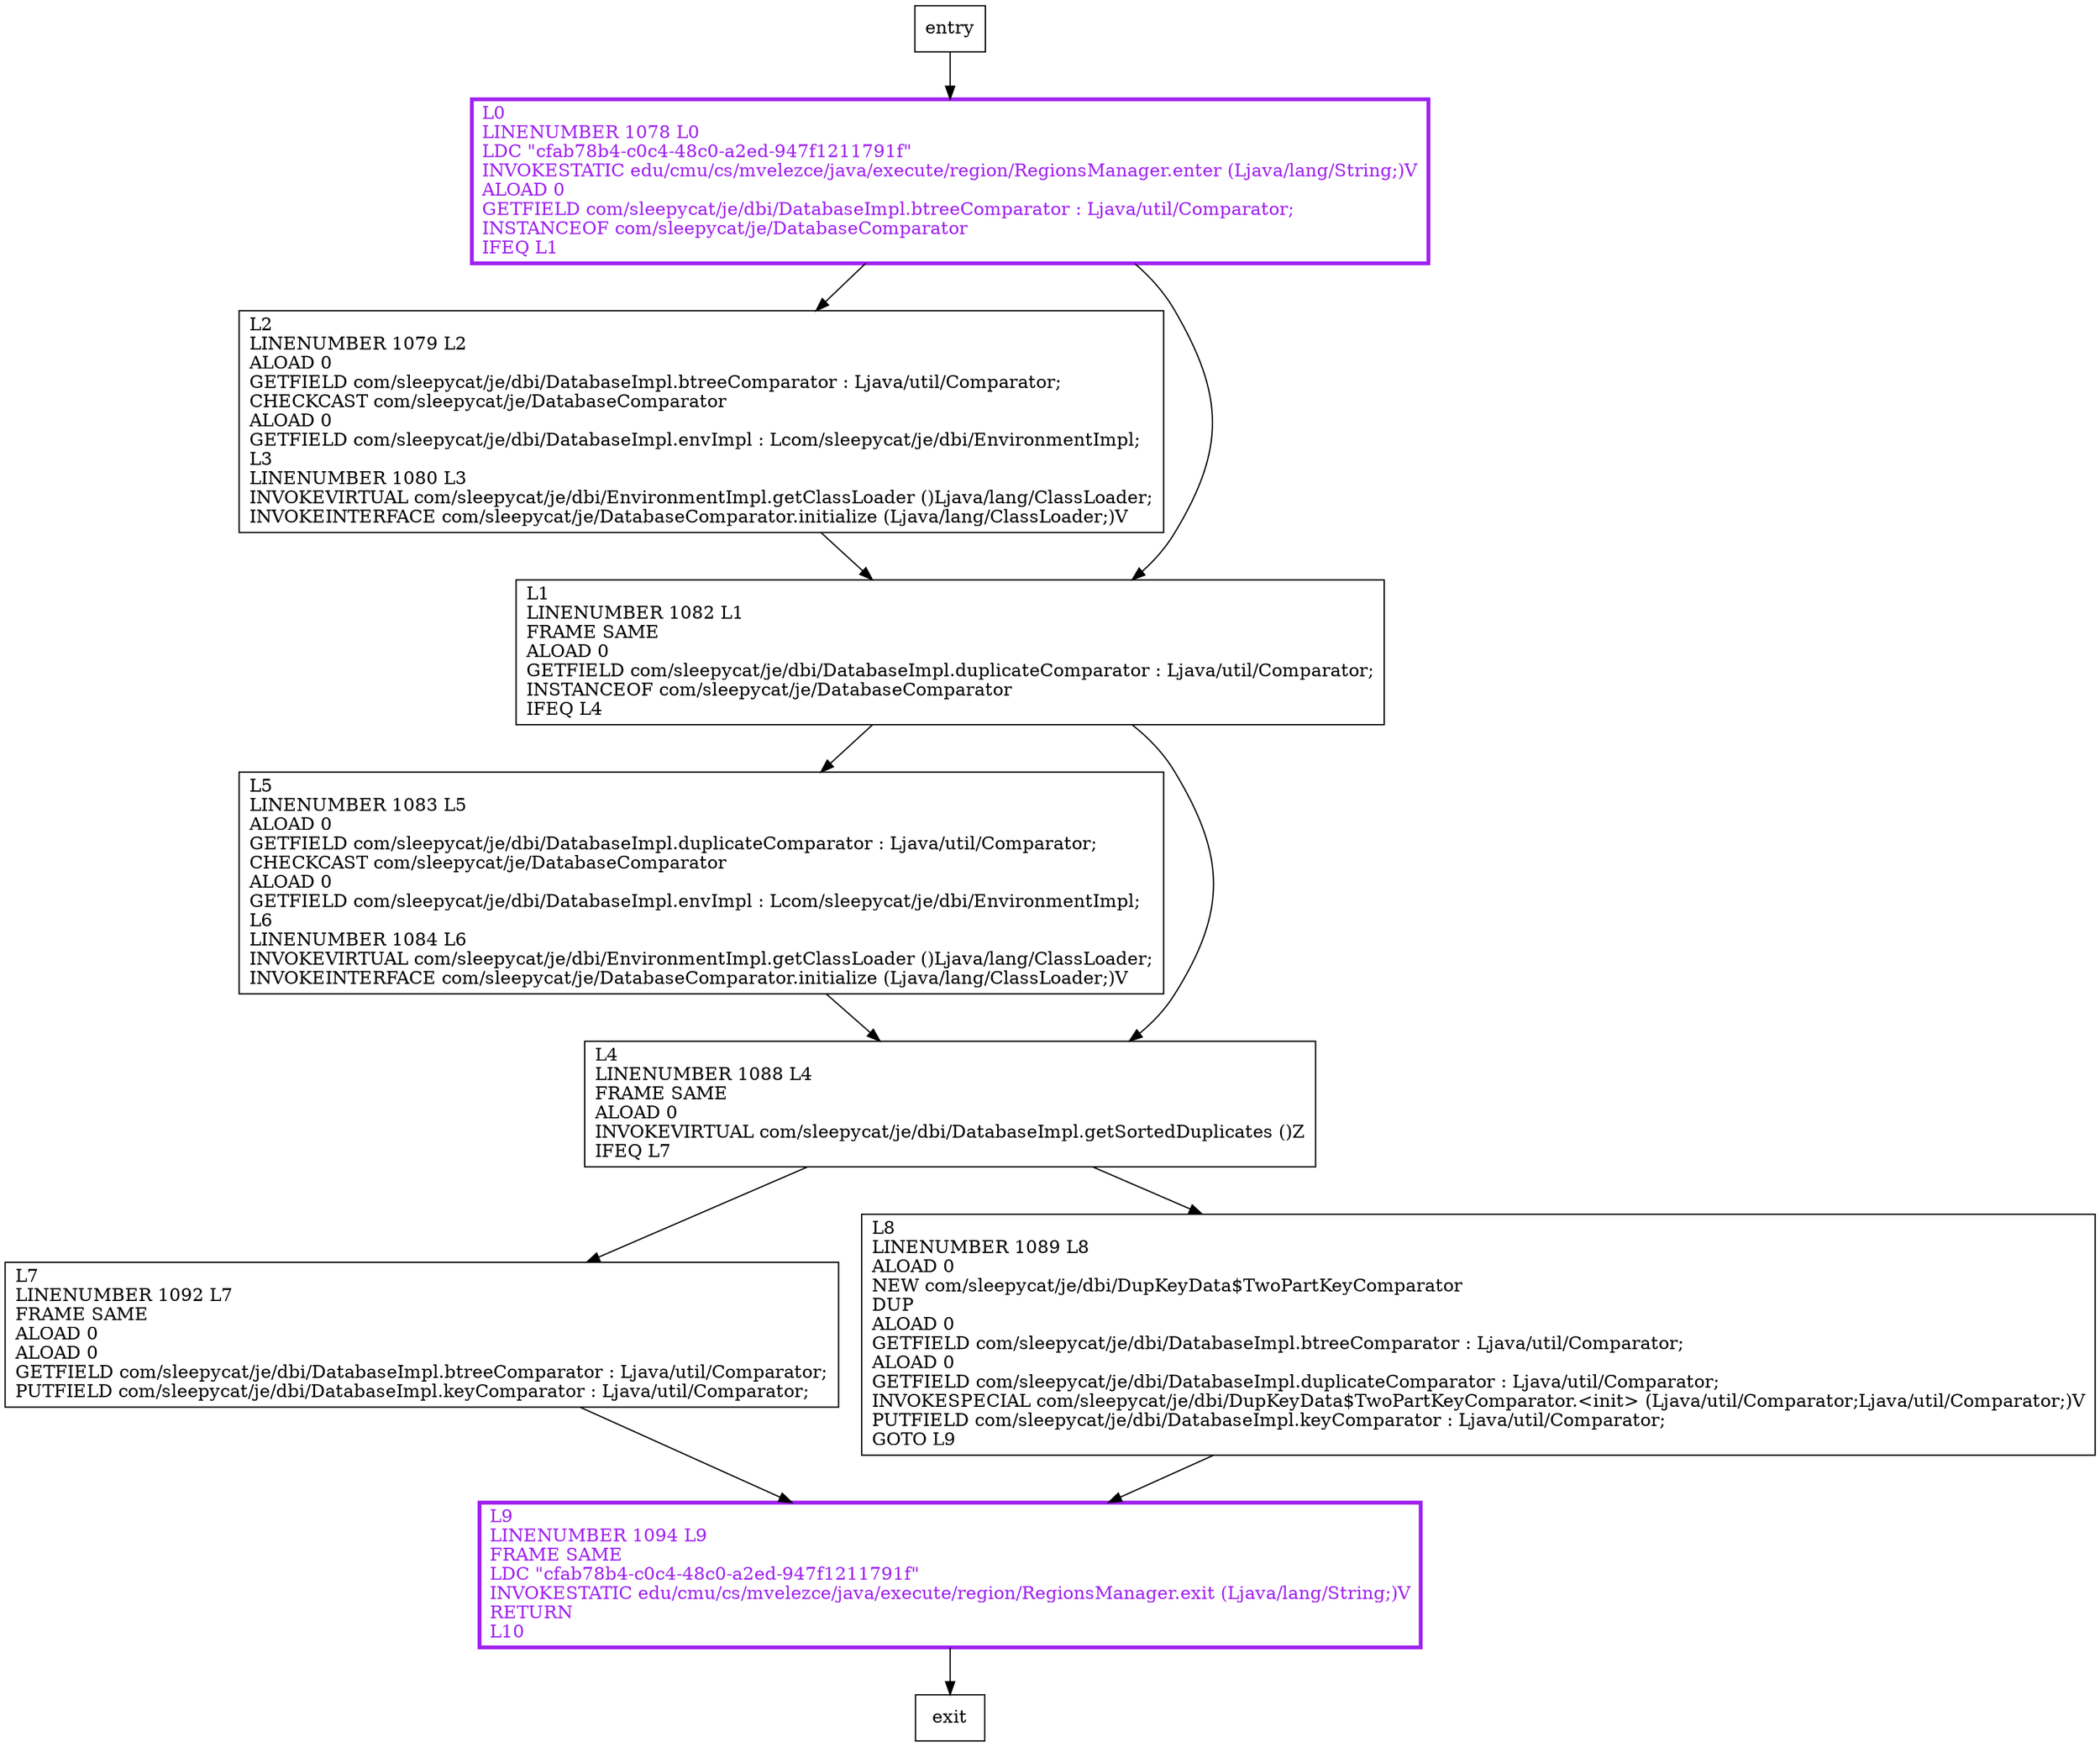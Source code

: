 digraph resetKeyComparator {
node [shape=record];
92790059 [label="L2\lLINENUMBER 1079 L2\lALOAD 0\lGETFIELD com/sleepycat/je/dbi/DatabaseImpl.btreeComparator : Ljava/util/Comparator;\lCHECKCAST com/sleepycat/je/DatabaseComparator\lALOAD 0\lGETFIELD com/sleepycat/je/dbi/DatabaseImpl.envImpl : Lcom/sleepycat/je/dbi/EnvironmentImpl;\lL3\lLINENUMBER 1080 L3\lINVOKEVIRTUAL com/sleepycat/je/dbi/EnvironmentImpl.getClassLoader ()Ljava/lang/ClassLoader;\lINVOKEINTERFACE com/sleepycat/je/DatabaseComparator.initialize (Ljava/lang/ClassLoader;)V\l"];
506465371 [label="L9\lLINENUMBER 1094 L9\lFRAME SAME\lLDC \"cfab78b4-c0c4-48c0-a2ed-947f1211791f\"\lINVOKESTATIC edu/cmu/cs/mvelezce/java/execute/region/RegionsManager.exit (Ljava/lang/String;)V\lRETURN\lL10\l"];
745936177 [label="L0\lLINENUMBER 1078 L0\lLDC \"cfab78b4-c0c4-48c0-a2ed-947f1211791f\"\lINVOKESTATIC edu/cmu/cs/mvelezce/java/execute/region/RegionsManager.enter (Ljava/lang/String;)V\lALOAD 0\lGETFIELD com/sleepycat/je/dbi/DatabaseImpl.btreeComparator : Ljava/util/Comparator;\lINSTANCEOF com/sleepycat/je/DatabaseComparator\lIFEQ L1\l"];
2086776809 [label="L1\lLINENUMBER 1082 L1\lFRAME SAME\lALOAD 0\lGETFIELD com/sleepycat/je/dbi/DatabaseImpl.duplicateComparator : Ljava/util/Comparator;\lINSTANCEOF com/sleepycat/je/DatabaseComparator\lIFEQ L4\l"];
1996468375 [label="L7\lLINENUMBER 1092 L7\lFRAME SAME\lALOAD 0\lALOAD 0\lGETFIELD com/sleepycat/je/dbi/DatabaseImpl.btreeComparator : Ljava/util/Comparator;\lPUTFIELD com/sleepycat/je/dbi/DatabaseImpl.keyComparator : Ljava/util/Comparator;\l"];
118507334 [label="L8\lLINENUMBER 1089 L8\lALOAD 0\lNEW com/sleepycat/je/dbi/DupKeyData$TwoPartKeyComparator\lDUP\lALOAD 0\lGETFIELD com/sleepycat/je/dbi/DatabaseImpl.btreeComparator : Ljava/util/Comparator;\lALOAD 0\lGETFIELD com/sleepycat/je/dbi/DatabaseImpl.duplicateComparator : Ljava/util/Comparator;\lINVOKESPECIAL com/sleepycat/je/dbi/DupKeyData$TwoPartKeyComparator.\<init\> (Ljava/util/Comparator;Ljava/util/Comparator;)V\lPUTFIELD com/sleepycat/je/dbi/DatabaseImpl.keyComparator : Ljava/util/Comparator;\lGOTO L9\l"];
1374226973 [label="L5\lLINENUMBER 1083 L5\lALOAD 0\lGETFIELD com/sleepycat/je/dbi/DatabaseImpl.duplicateComparator : Ljava/util/Comparator;\lCHECKCAST com/sleepycat/je/DatabaseComparator\lALOAD 0\lGETFIELD com/sleepycat/je/dbi/DatabaseImpl.envImpl : Lcom/sleepycat/je/dbi/EnvironmentImpl;\lL6\lLINENUMBER 1084 L6\lINVOKEVIRTUAL com/sleepycat/je/dbi/EnvironmentImpl.getClassLoader ()Ljava/lang/ClassLoader;\lINVOKEINTERFACE com/sleepycat/je/DatabaseComparator.initialize (Ljava/lang/ClassLoader;)V\l"];
1303007884 [label="L4\lLINENUMBER 1088 L4\lFRAME SAME\lALOAD 0\lINVOKEVIRTUAL com/sleepycat/je/dbi/DatabaseImpl.getSortedDuplicates ()Z\lIFEQ L7\l"];
entry;
exit;
entry -> 745936177
92790059 -> 2086776809
506465371 -> exit
745936177 -> 92790059
745936177 -> 2086776809
2086776809 -> 1374226973
2086776809 -> 1303007884
1996468375 -> 506465371
118507334 -> 506465371
1374226973 -> 1303007884
1303007884 -> 1996468375
1303007884 -> 118507334
506465371[fontcolor="purple", penwidth=3, color="purple"];
745936177[fontcolor="purple", penwidth=3, color="purple"];
}
